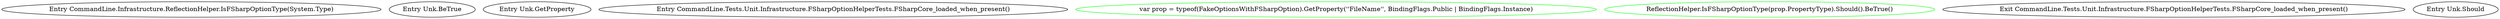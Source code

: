 digraph  {
m0_5 [cluster="CommandLine.Infrastructure.ReflectionHelper.IsFSharpOptionType(System.Type)", file="FSharpOptionHelperTests.cs", label="Entry CommandLine.Infrastructure.ReflectionHelper.IsFSharpOptionType(System.Type)", span="32-32"];
m0_7 [cluster="Unk.BeTrue", file="FSharpOptionHelperTests.cs", label="Entry Unk.BeTrue", span=""];
m0_4 [cluster="Unk.GetProperty", file="FSharpOptionHelperTests.cs", label="Entry Unk.GetProperty", span=""];
m0_0 [cluster="CommandLine.Tests.Unit.Infrastructure.FSharpOptionHelperTests.FSharpCore_loaded_when_present()", file="FSharpOptionHelperTests.cs", label="Entry CommandLine.Tests.Unit.Infrastructure.FSharpOptionHelperTests.FSharpCore_loaded_when_present()", span="11-11"];
m0_1 [cluster="CommandLine.Tests.Unit.Infrastructure.FSharpOptionHelperTests.FSharpCore_loaded_when_present()", color=green, community=0, file="FSharpOptionHelperTests.cs", label="var prop = typeof(FakeOptionsWithFSharpOption).GetProperty(''FileName'', BindingFlags.Public | BindingFlags.Instance)", prediction=0, span="13-13"];
m0_2 [cluster="CommandLine.Tests.Unit.Infrastructure.FSharpOptionHelperTests.FSharpCore_loaded_when_present()", color=green, community=0, file="FSharpOptionHelperTests.cs", label="ReflectionHelper.IsFSharpOptionType(prop.PropertyType).Should().BeTrue()", prediction=1, span="15-15"];
m0_3 [cluster="CommandLine.Tests.Unit.Infrastructure.FSharpOptionHelperTests.FSharpCore_loaded_when_present()", file="FSharpOptionHelperTests.cs", label="Exit CommandLine.Tests.Unit.Infrastructure.FSharpOptionHelperTests.FSharpCore_loaded_when_present()", span="11-11"];
m0_6 [cluster="Unk.Should", file="FSharpOptionHelperTests.cs", label="Entry Unk.Should", span=""];
}
